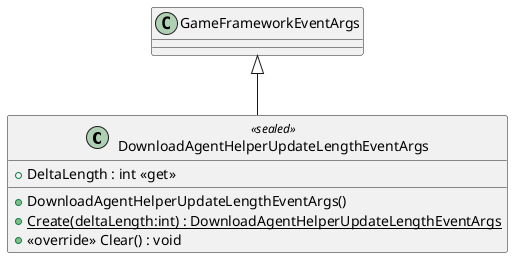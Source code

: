 @startuml
class DownloadAgentHelperUpdateLengthEventArgs <<sealed>> {
    + DownloadAgentHelperUpdateLengthEventArgs()
    + DeltaLength : int <<get>>
    + {static} Create(deltaLength:int) : DownloadAgentHelperUpdateLengthEventArgs
    + <<override>> Clear() : void
}
GameFrameworkEventArgs <|-- DownloadAgentHelperUpdateLengthEventArgs
@enduml
